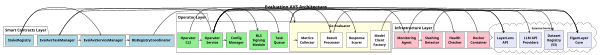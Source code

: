@startuml avs-architecture
' Fix handwritten mode and border issues
!theme plain
!pragma layout smetana

' Use more compact layout for GitHub UI
skinparam componentStyle rectangle
skinparam backgroundColor white
skinparam defaultTextAlignment center
skinparam wrapWidth 100
skinparam nodesep 30
skinparam ranksep 40
skinparam pageBorderColor transparent
skinparam shadowing false
skinparam roundCorner 0
skinparam Padding 5
skinparam BoxPadding 5

' Make diagram narrower with specific width constraint
scale 600 width

' Fix arrow styling
skinparam ArrowColor black
skinparam ArrowThickness 2.0
skinparam ArrowFontColor black
skinparam ArrowFontSize 16

' Improve fonts and text
skinparam ComponentFontSize 18
skinparam ComponentFontStyle bold
skinparam PackageFontSize 20
skinparam PackageFontStyle bold
skinparam TitleFontSize 24
skinparam TitleFontStyle bold

title Evaluation AVS Architecture

package "Smart Contracts Layer" {
  [EvalAvsServiceManager] as ServiceManager #lightblue
  [EvalAvsTaskManager] as TaskManager #lightblue
  [BlsRegistryCoordinator] as BLSRegistry #lightblue
  [StakeRegistry] as StakeRegistry #lightblue
}

package "Operator Layer" {
  [Operator Service] as OpService #lightgreen
  [Operator CLI] as OpCLI #lightgreen
  [Task Queue] as TaskQueue #lightgreen
  [BLS Signing Module] as BlsSigner #lightgreen
  [Config Manager] as ConfigMgr #lightgreen
  
  component "Go Evaluator" as GoEval #lightyellow {
    [Model Client Factory] as ModelFactory
    [Response Scorer] as Scorer
    [Result Processor] as Processor
    [Metrics Collector] as Metrics
  }
}

package "Infrastructure Layer" {
  [Docker Container] as Docker #pink
  [Monitoring Agent] as Monitor #pink
  [Health Checker] as Health #pink
  [Slashing Detector] as Slashing #pink
}

cloud "External Services" {
  [EigenLayer Core] as EigenLayer #lavender
  [Dataset Registry (S3)] as S3 #lavender
  [LLM API Providers] as LLM #lavender
  [LayerLens API] as LayerLensAPI #lavender
}

' Contract interactions
ServiceManager -> BLSRegistry
TaskManager -> ServiceManager
StakeRegistry -> ServiceManager
BLSRegistry -> EigenLayer
StakeRegistry -> EigenLayer

' Operator components
OpService -> TaskQueue
OpService -> BlsSigner
OpService -> ConfigMgr
OpService -> GoEval
OpCLI -> OpService
OpCLI -> ConfigMgr
ModelFactory -> LLM
GoEval -> Processor
GoEval -> Scorer
GoEval -> Metrics
Processor -> LayerLensAPI

' Infrastructure
Docker -> OpService
Monitor -> OpService
Monitor -> Health
Monitor -> Slashing
Slashing -> EigenLayer

' External connections
OpService -> TaskManager
OpService -> S3
TaskManager -> LayerLensAPI

@enduml